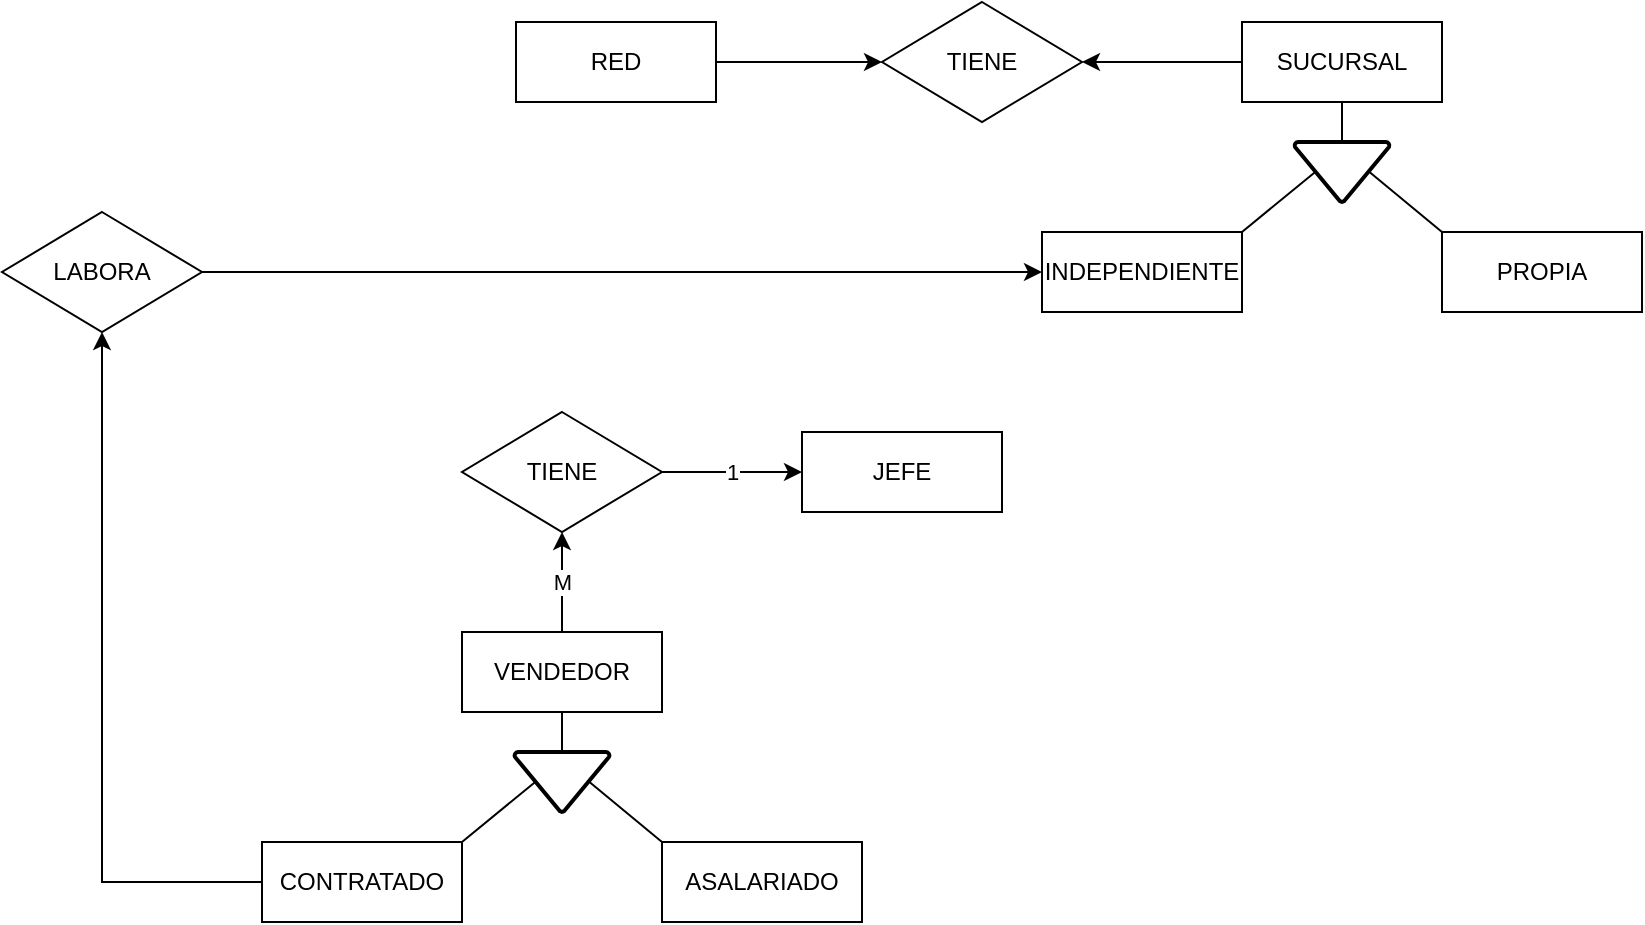 <mxfile version="24.7.7">
  <diagram name="Página-1" id="NKClFe9ODOen3HnjghgB">
    <mxGraphModel dx="1238" dy="667" grid="1" gridSize="10" guides="1" tooltips="1" connect="1" arrows="1" fold="1" page="1" pageScale="1" pageWidth="1654" pageHeight="1169" math="0" shadow="0">
      <root>
        <mxCell id="0" />
        <mxCell id="1" parent="0" />
        <mxCell id="kPHnw0UAd_Eye35jnKda-1" value="" style="rounded=0;orthogonalLoop=1;jettySize=auto;html=1;endArrow=none;endFill=0;" edge="1" parent="1" source="kPHnw0UAd_Eye35jnKda-2" target="kPHnw0UAd_Eye35jnKda-8">
          <mxGeometry relative="1" as="geometry" />
        </mxCell>
        <mxCell id="kPHnw0UAd_Eye35jnKda-14" value="M" style="edgeStyle=orthogonalEdgeStyle;rounded=0;orthogonalLoop=1;jettySize=auto;html=1;" edge="1" parent="1" source="kPHnw0UAd_Eye35jnKda-2" target="kPHnw0UAd_Eye35jnKda-10">
          <mxGeometry relative="1" as="geometry" />
        </mxCell>
        <mxCell id="kPHnw0UAd_Eye35jnKda-2" value="VENDEDOR" style="whiteSpace=wrap;html=1;align=center;" vertex="1" parent="1">
          <mxGeometry x="750" y="480" width="100" height="40" as="geometry" />
        </mxCell>
        <mxCell id="kPHnw0UAd_Eye35jnKda-3" value="ASALARIADO" style="whiteSpace=wrap;html=1;align=center;" vertex="1" parent="1">
          <mxGeometry x="850" y="585" width="100" height="40" as="geometry" />
        </mxCell>
        <mxCell id="kPHnw0UAd_Eye35jnKda-16" style="edgeStyle=orthogonalEdgeStyle;rounded=0;orthogonalLoop=1;jettySize=auto;html=1;entryX=0.5;entryY=1;entryDx=0;entryDy=0;" edge="1" parent="1" source="kPHnw0UAd_Eye35jnKda-5" target="kPHnw0UAd_Eye35jnKda-15">
          <mxGeometry relative="1" as="geometry" />
        </mxCell>
        <mxCell id="kPHnw0UAd_Eye35jnKda-5" value="CONTRATADO" style="whiteSpace=wrap;html=1;align=center;" vertex="1" parent="1">
          <mxGeometry x="650" y="585" width="100" height="40" as="geometry" />
        </mxCell>
        <mxCell id="kPHnw0UAd_Eye35jnKda-6" style="rounded=0;orthogonalLoop=1;jettySize=auto;html=1;entryX=1;entryY=0;entryDx=0;entryDy=0;endArrow=none;endFill=0;exitX=0.212;exitY=0.507;exitDx=0;exitDy=0;exitPerimeter=0;" edge="1" parent="1" source="kPHnw0UAd_Eye35jnKda-8" target="kPHnw0UAd_Eye35jnKda-5">
          <mxGeometry relative="1" as="geometry" />
        </mxCell>
        <mxCell id="kPHnw0UAd_Eye35jnKda-7" style="rounded=0;orthogonalLoop=1;jettySize=auto;html=1;entryX=0;entryY=0;entryDx=0;entryDy=0;endArrow=none;endFill=0;exitX=0.792;exitY=0.504;exitDx=0;exitDy=0;exitPerimeter=0;" edge="1" parent="1" source="kPHnw0UAd_Eye35jnKda-8" target="kPHnw0UAd_Eye35jnKda-3">
          <mxGeometry relative="1" as="geometry" />
        </mxCell>
        <mxCell id="kPHnw0UAd_Eye35jnKda-8" value="" style="strokeWidth=2;html=1;shape=mxgraph.flowchart.merge_or_storage;whiteSpace=wrap;" vertex="1" parent="1">
          <mxGeometry x="776.25" y="540" width="47.5" height="30" as="geometry" />
        </mxCell>
        <mxCell id="kPHnw0UAd_Eye35jnKda-12" value="1" style="edgeStyle=orthogonalEdgeStyle;rounded=0;orthogonalLoop=1;jettySize=auto;html=1;" edge="1" parent="1" source="kPHnw0UAd_Eye35jnKda-10" target="kPHnw0UAd_Eye35jnKda-11">
          <mxGeometry relative="1" as="geometry" />
        </mxCell>
        <mxCell id="kPHnw0UAd_Eye35jnKda-10" value="TIENE" style="shape=rhombus;perimeter=rhombusPerimeter;whiteSpace=wrap;html=1;align=center;" vertex="1" parent="1">
          <mxGeometry x="750" y="370" width="100" height="60" as="geometry" />
        </mxCell>
        <mxCell id="kPHnw0UAd_Eye35jnKda-11" value="JEFE" style="whiteSpace=wrap;html=1;align=center;" vertex="1" parent="1">
          <mxGeometry x="920" y="380" width="100" height="40" as="geometry" />
        </mxCell>
        <mxCell id="kPHnw0UAd_Eye35jnKda-25" style="edgeStyle=orthogonalEdgeStyle;rounded=0;orthogonalLoop=1;jettySize=auto;html=1;entryX=0;entryY=0.5;entryDx=0;entryDy=0;" edge="1" parent="1" source="kPHnw0UAd_Eye35jnKda-15" target="kPHnw0UAd_Eye35jnKda-21">
          <mxGeometry relative="1" as="geometry" />
        </mxCell>
        <mxCell id="kPHnw0UAd_Eye35jnKda-15" value="LABORA" style="shape=rhombus;perimeter=rhombusPerimeter;whiteSpace=wrap;html=1;align=center;" vertex="1" parent="1">
          <mxGeometry x="520" y="270" width="100" height="60" as="geometry" />
        </mxCell>
        <mxCell id="kPHnw0UAd_Eye35jnKda-18" value="" style="rounded=0;orthogonalLoop=1;jettySize=auto;html=1;endArrow=none;endFill=0;" edge="1" source="kPHnw0UAd_Eye35jnKda-19" target="kPHnw0UAd_Eye35jnKda-24" parent="1">
          <mxGeometry relative="1" as="geometry" />
        </mxCell>
        <mxCell id="kPHnw0UAd_Eye35jnKda-31" value="" style="edgeStyle=orthogonalEdgeStyle;rounded=0;orthogonalLoop=1;jettySize=auto;html=1;" edge="1" parent="1" source="kPHnw0UAd_Eye35jnKda-19" target="kPHnw0UAd_Eye35jnKda-26">
          <mxGeometry relative="1" as="geometry" />
        </mxCell>
        <mxCell id="kPHnw0UAd_Eye35jnKda-19" value="SUCURSAL" style="whiteSpace=wrap;html=1;align=center;" vertex="1" parent="1">
          <mxGeometry x="1140" y="175" width="100" height="40" as="geometry" />
        </mxCell>
        <mxCell id="kPHnw0UAd_Eye35jnKda-20" value="PROPIA" style="whiteSpace=wrap;html=1;align=center;" vertex="1" parent="1">
          <mxGeometry x="1240" y="280" width="100" height="40" as="geometry" />
        </mxCell>
        <mxCell id="kPHnw0UAd_Eye35jnKda-21" value="INDEPENDIENTE" style="whiteSpace=wrap;html=1;align=center;" vertex="1" parent="1">
          <mxGeometry x="1040" y="280" width="100" height="40" as="geometry" />
        </mxCell>
        <mxCell id="kPHnw0UAd_Eye35jnKda-22" style="rounded=0;orthogonalLoop=1;jettySize=auto;html=1;entryX=1;entryY=0;entryDx=0;entryDy=0;endArrow=none;endFill=0;exitX=0.212;exitY=0.507;exitDx=0;exitDy=0;exitPerimeter=0;" edge="1" source="kPHnw0UAd_Eye35jnKda-24" target="kPHnw0UAd_Eye35jnKda-21" parent="1">
          <mxGeometry relative="1" as="geometry" />
        </mxCell>
        <mxCell id="kPHnw0UAd_Eye35jnKda-23" style="rounded=0;orthogonalLoop=1;jettySize=auto;html=1;entryX=0;entryY=0;entryDx=0;entryDy=0;endArrow=none;endFill=0;exitX=0.792;exitY=0.504;exitDx=0;exitDy=0;exitPerimeter=0;" edge="1" source="kPHnw0UAd_Eye35jnKda-24" target="kPHnw0UAd_Eye35jnKda-20" parent="1">
          <mxGeometry relative="1" as="geometry" />
        </mxCell>
        <mxCell id="kPHnw0UAd_Eye35jnKda-24" value="" style="strokeWidth=2;html=1;shape=mxgraph.flowchart.merge_or_storage;whiteSpace=wrap;" vertex="1" parent="1">
          <mxGeometry x="1166.25" y="235" width="47.5" height="30" as="geometry" />
        </mxCell>
        <mxCell id="kPHnw0UAd_Eye35jnKda-26" value="TIENE" style="shape=rhombus;perimeter=rhombusPerimeter;whiteSpace=wrap;html=1;align=center;" vertex="1" parent="1">
          <mxGeometry x="960" y="165" width="100" height="60" as="geometry" />
        </mxCell>
        <mxCell id="kPHnw0UAd_Eye35jnKda-30" value="" style="edgeStyle=orthogonalEdgeStyle;rounded=0;orthogonalLoop=1;jettySize=auto;html=1;" edge="1" parent="1" source="kPHnw0UAd_Eye35jnKda-29" target="kPHnw0UAd_Eye35jnKda-26">
          <mxGeometry relative="1" as="geometry" />
        </mxCell>
        <mxCell id="kPHnw0UAd_Eye35jnKda-29" value="RED" style="whiteSpace=wrap;html=1;align=center;" vertex="1" parent="1">
          <mxGeometry x="777" y="175" width="100" height="40" as="geometry" />
        </mxCell>
      </root>
    </mxGraphModel>
  </diagram>
</mxfile>
